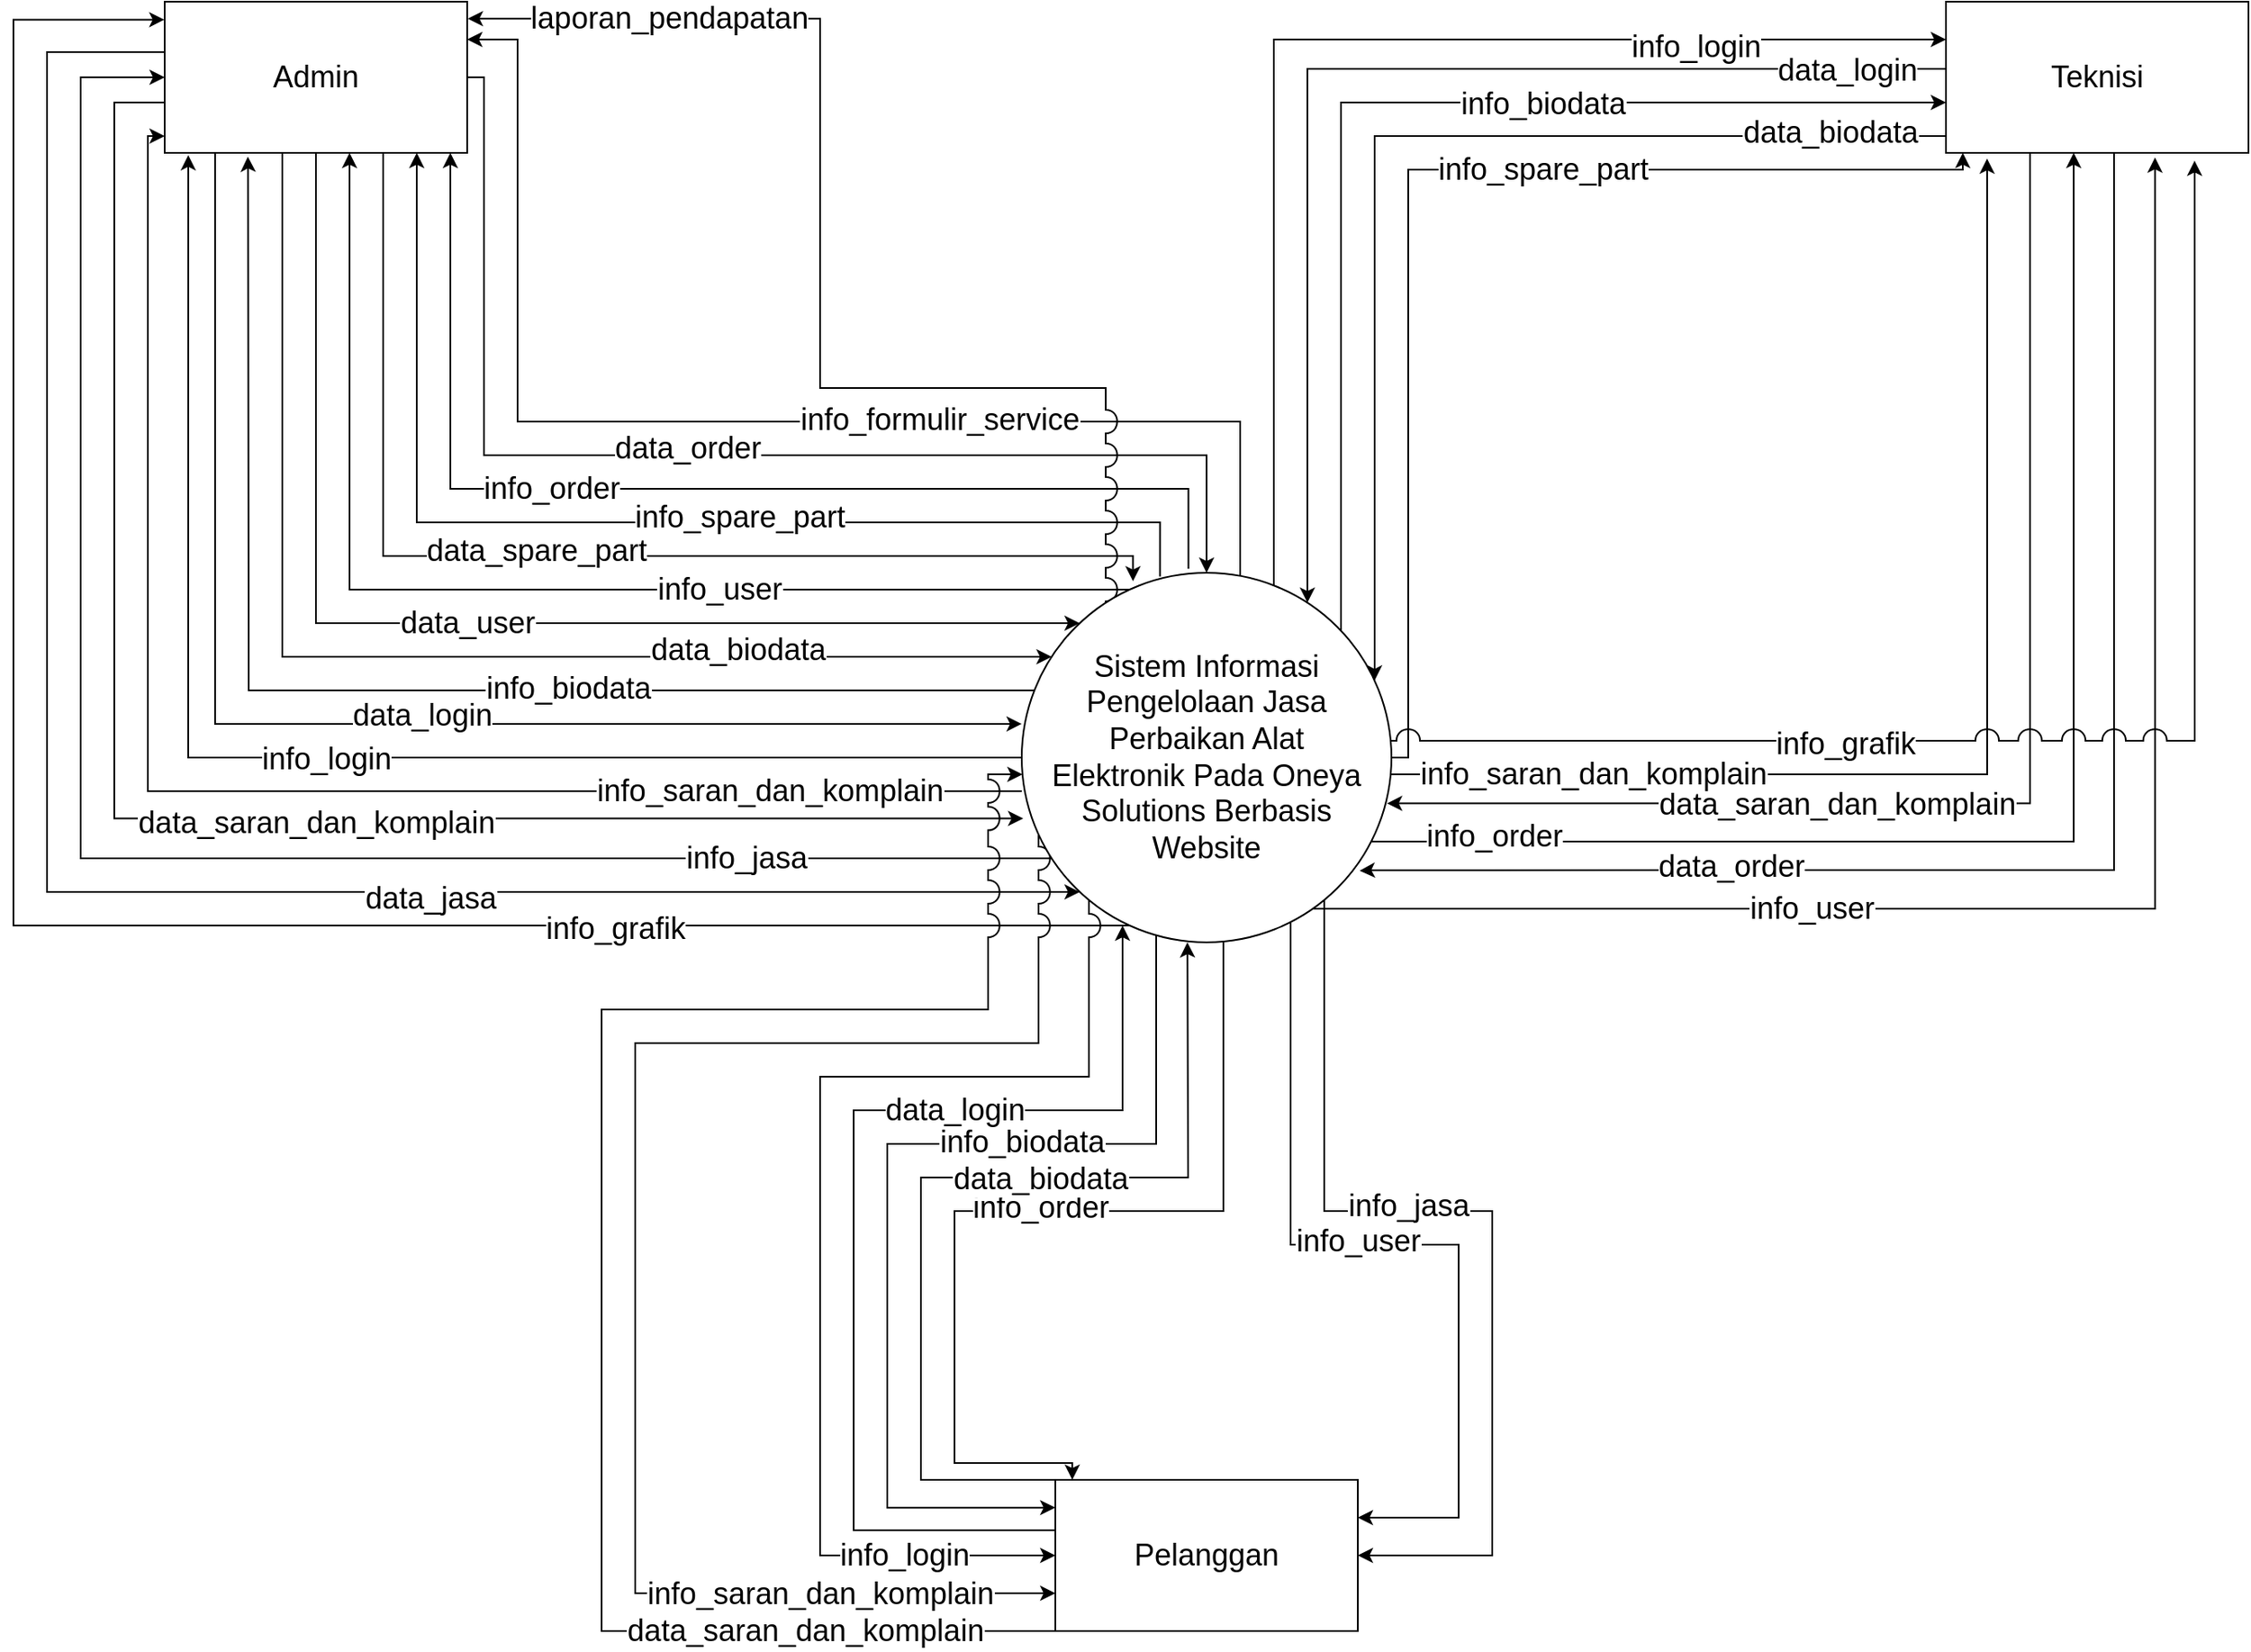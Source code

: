 <mxfile version="14.8.0" type="device"><diagram id="q8538JWmiFbDGe4J6spo" name="Page-1"><mxGraphModel dx="3176" dy="1158" grid="1" gridSize="10" guides="1" tooltips="1" connect="1" arrows="1" fold="1" page="1" pageScale="1" pageWidth="1100" pageHeight="850" math="0" shadow="0"><root><mxCell id="0"/><mxCell id="1" parent="0"/><mxCell id="-q3D0FTeQx5WPWDpRfUD-9" style="edgeStyle=orthogonalEdgeStyle;rounded=0;jumpStyle=arc;jumpSize=14;orthogonalLoop=1;jettySize=auto;html=1;fontSize=18;entryX=0;entryY=0.409;entryDx=0;entryDy=0;entryPerimeter=0;" parent="1" source="-q3D0FTeQx5WPWDpRfUD-1" target="-q3D0FTeQx5WPWDpRfUD-5" edge="1"><mxGeometry relative="1" as="geometry"><mxPoint x="540" y="470" as="targetPoint"/><Array as="points"><mxPoint x="70" y="470"/></Array></mxGeometry></mxCell><mxCell id="-q3D0FTeQx5WPWDpRfUD-10" value="data_login" style="edgeLabel;html=1;align=center;verticalAlign=middle;resizable=0;points=[];fontSize=18;" parent="-q3D0FTeQx5WPWDpRfUD-9" vertex="1" connectable="0"><mxGeometry x="0.129" y="5" relative="1" as="geometry"><mxPoint as="offset"/></mxGeometry></mxCell><mxCell id="-q3D0FTeQx5WPWDpRfUD-13" style="edgeStyle=orthogonalEdgeStyle;rounded=0;jumpStyle=arc;jumpSize=14;orthogonalLoop=1;jettySize=auto;html=1;fontSize=18;" parent="1" source="-q3D0FTeQx5WPWDpRfUD-1" target="-q3D0FTeQx5WPWDpRfUD-5" edge="1"><mxGeometry relative="1" as="geometry"><Array as="points"><mxPoint x="110" y="430"/></Array></mxGeometry></mxCell><mxCell id="-q3D0FTeQx5WPWDpRfUD-14" value="data_biodata" style="edgeLabel;html=1;align=center;verticalAlign=middle;resizable=0;points=[];fontSize=18;" parent="-q3D0FTeQx5WPWDpRfUD-13" vertex="1" connectable="0"><mxGeometry x="0.506" y="4" relative="1" as="geometry"><mxPoint as="offset"/></mxGeometry></mxCell><mxCell id="-q3D0FTeQx5WPWDpRfUD-17" style="edgeStyle=orthogonalEdgeStyle;rounded=0;jumpStyle=arc;jumpSize=14;orthogonalLoop=1;jettySize=auto;html=1;fontSize=18;" parent="1" source="-q3D0FTeQx5WPWDpRfUD-5" target="-q3D0FTeQx5WPWDpRfUD-1" edge="1"><mxGeometry relative="1" as="geometry"><Array as="points"><mxPoint x="150" y="390"/></Array></mxGeometry></mxCell><mxCell id="-q3D0FTeQx5WPWDpRfUD-18" value="info_user" style="edgeLabel;html=1;align=center;verticalAlign=middle;resizable=0;points=[];fontSize=18;" parent="-q3D0FTeQx5WPWDpRfUD-17" vertex="1" connectable="0"><mxGeometry x="0.315" y="-1" relative="1" as="geometry"><mxPoint x="219" y="12" as="offset"/></mxGeometry></mxCell><mxCell id="-q3D0FTeQx5WPWDpRfUD-19" style="edgeStyle=orthogonalEdgeStyle;rounded=0;jumpStyle=arc;jumpSize=14;orthogonalLoop=1;jettySize=auto;html=1;entryX=0.301;entryY=0.023;entryDx=0;entryDy=0;entryPerimeter=0;fontSize=18;" parent="1" source="-q3D0FTeQx5WPWDpRfUD-1" target="-q3D0FTeQx5WPWDpRfUD-5" edge="1"><mxGeometry relative="1" as="geometry"><Array as="points"><mxPoint x="170" y="370"/><mxPoint x="616" y="370"/></Array></mxGeometry></mxCell><mxCell id="-q3D0FTeQx5WPWDpRfUD-20" value="data_spare_part" style="edgeLabel;html=1;align=center;verticalAlign=middle;resizable=0;points=[];fontSize=18;" parent="-q3D0FTeQx5WPWDpRfUD-19" vertex="1" connectable="0"><mxGeometry x="-0.2" y="3" relative="1" as="geometry"><mxPoint x="50" as="offset"/></mxGeometry></mxCell><mxCell id="-q3D0FTeQx5WPWDpRfUD-21" style="edgeStyle=orthogonalEdgeStyle;rounded=0;jumpStyle=arc;jumpSize=14;orthogonalLoop=1;jettySize=auto;html=1;fontSize=18;exitX=0.374;exitY=0.01;exitDx=0;exitDy=0;exitPerimeter=0;" parent="1" source="-q3D0FTeQx5WPWDpRfUD-5" target="-q3D0FTeQx5WPWDpRfUD-1" edge="1"><mxGeometry relative="1" as="geometry"><Array as="points"><mxPoint x="632" y="350"/><mxPoint x="190" y="350"/></Array></mxGeometry></mxCell><mxCell id="-q3D0FTeQx5WPWDpRfUD-22" value="info_spare_part" style="edgeLabel;html=1;align=center;verticalAlign=middle;resizable=0;points=[];fontSize=18;" parent="-q3D0FTeQx5WPWDpRfUD-21" vertex="1" connectable="0"><mxGeometry x="-0.187" y="-3" relative="1" as="geometry"><mxPoint as="offset"/></mxGeometry></mxCell><mxCell id="-q3D0FTeQx5WPWDpRfUD-23" style="edgeStyle=orthogonalEdgeStyle;rounded=0;jumpStyle=arc;jumpSize=14;orthogonalLoop=1;jettySize=auto;html=1;fontSize=18;exitX=0.451;exitY=-0.011;exitDx=0;exitDy=0;exitPerimeter=0;" parent="1" source="-q3D0FTeQx5WPWDpRfUD-5" target="-q3D0FTeQx5WPWDpRfUD-1" edge="1"><mxGeometry relative="1" as="geometry"><Array as="points"><mxPoint x="649" y="330"/><mxPoint x="210" y="330"/></Array></mxGeometry></mxCell><mxCell id="-q3D0FTeQx5WPWDpRfUD-24" value="info_order" style="edgeLabel;html=1;align=center;verticalAlign=middle;resizable=0;points=[];fontSize=18;" parent="-q3D0FTeQx5WPWDpRfUD-23" vertex="1" connectable="0"><mxGeometry x="-0.276" y="2" relative="1" as="geometry"><mxPoint x="-179" y="-2" as="offset"/></mxGeometry></mxCell><mxCell id="-q3D0FTeQx5WPWDpRfUD-25" style="edgeStyle=orthogonalEdgeStyle;rounded=0;jumpStyle=arc;jumpSize=14;orthogonalLoop=1;jettySize=auto;html=1;entryX=0.5;entryY=0;entryDx=0;entryDy=0;fontSize=18;" parent="1" source="-q3D0FTeQx5WPWDpRfUD-1" target="-q3D0FTeQx5WPWDpRfUD-5" edge="1"><mxGeometry relative="1" as="geometry"><Array as="points"><mxPoint x="230" y="85"/><mxPoint x="230" y="310"/><mxPoint x="660" y="310"/></Array></mxGeometry></mxCell><mxCell id="-q3D0FTeQx5WPWDpRfUD-26" value="data_order" style="edgeLabel;html=1;align=center;verticalAlign=middle;resizable=0;points=[];fontSize=18;" parent="-q3D0FTeQx5WPWDpRfUD-25" vertex="1" connectable="0"><mxGeometry x="-0.087" y="4" relative="1" as="geometry"><mxPoint x="20" as="offset"/></mxGeometry></mxCell><mxCell id="-q3D0FTeQx5WPWDpRfUD-27" style="edgeStyle=orthogonalEdgeStyle;rounded=0;jumpStyle=arc;jumpSize=14;orthogonalLoop=1;jettySize=auto;html=1;fontSize=18;exitX=0;exitY=0.591;exitDx=0;exitDy=0;exitPerimeter=0;" parent="1" source="-q3D0FTeQx5WPWDpRfUD-5" target="-q3D0FTeQx5WPWDpRfUD-1" edge="1"><mxGeometry relative="1" as="geometry"><Array as="points"><mxPoint x="30" y="510"/><mxPoint x="30" y="120"/></Array></mxGeometry></mxCell><mxCell id="-q3D0FTeQx5WPWDpRfUD-28" value="info_saran_dan_komplain" style="edgeLabel;html=1;align=center;verticalAlign=middle;resizable=0;points=[];fontSize=18;" parent="-q3D0FTeQx5WPWDpRfUD-27" vertex="1" connectable="0"><mxGeometry x="0.312" y="-2" relative="1" as="geometry"><mxPoint x="368" y="83" as="offset"/></mxGeometry></mxCell><mxCell id="-q3D0FTeQx5WPWDpRfUD-29" style="edgeStyle=orthogonalEdgeStyle;rounded=0;jumpStyle=arc;jumpSize=14;orthogonalLoop=1;jettySize=auto;html=1;entryX=0.004;entryY=0.665;entryDx=0;entryDy=0;entryPerimeter=0;fontSize=18;" parent="1" source="-q3D0FTeQx5WPWDpRfUD-1" target="-q3D0FTeQx5WPWDpRfUD-5" edge="1"><mxGeometry relative="1" as="geometry"><Array as="points"><mxPoint x="10" y="100"/><mxPoint x="10" y="526"/></Array></mxGeometry></mxCell><mxCell id="-q3D0FTeQx5WPWDpRfUD-31" value="data_saran_dan_komplain" style="edgeLabel;html=1;align=center;verticalAlign=middle;resizable=0;points=[];fontSize=18;" parent="-q3D0FTeQx5WPWDpRfUD-29" vertex="1" connectable="0"><mxGeometry x="0.738" y="-2" relative="1" as="geometry"><mxPoint x="-290" as="offset"/></mxGeometry></mxCell><mxCell id="-q3D0FTeQx5WPWDpRfUD-34" style="edgeStyle=orthogonalEdgeStyle;rounded=0;jumpStyle=arc;jumpSize=14;orthogonalLoop=1;jettySize=auto;html=1;fontSize=18;" parent="1" source="-q3D0FTeQx5WPWDpRfUD-1" target="-q3D0FTeQx5WPWDpRfUD-5" edge="1"><mxGeometry relative="1" as="geometry"><Array as="points"><mxPoint x="-30" y="70"/><mxPoint x="-30" y="570"/></Array></mxGeometry></mxCell><mxCell id="-q3D0FTeQx5WPWDpRfUD-35" value="data_jasa" style="edgeLabel;html=1;align=center;verticalAlign=middle;resizable=0;points=[];fontSize=18;" parent="-q3D0FTeQx5WPWDpRfUD-34" vertex="1" connectable="0"><mxGeometry x="0.347" y="-4" relative="1" as="geometry"><mxPoint as="offset"/></mxGeometry></mxCell><mxCell id="-q3D0FTeQx5WPWDpRfUD-1" value="Admin" style="rounded=0;whiteSpace=wrap;html=1;fontSize=18;" parent="1" vertex="1"><mxGeometry x="40" y="40" width="180" height="90" as="geometry"/></mxCell><mxCell id="-q3D0FTeQx5WPWDpRfUD-44" style="edgeStyle=orthogonalEdgeStyle;rounded=0;jumpStyle=arc;jumpSize=14;orthogonalLoop=1;jettySize=auto;html=1;fontSize=18;" parent="1" source="-q3D0FTeQx5WPWDpRfUD-3" target="-q3D0FTeQx5WPWDpRfUD-5" edge="1"><mxGeometry relative="1" as="geometry"><Array as="points"><mxPoint x="720" y="80"/></Array></mxGeometry></mxCell><mxCell id="-q3D0FTeQx5WPWDpRfUD-45" value="data_login" style="edgeLabel;html=1;align=center;verticalAlign=middle;resizable=0;points=[];fontSize=18;" parent="-q3D0FTeQx5WPWDpRfUD-44" vertex="1" connectable="0"><mxGeometry x="-0.554" y="1" relative="1" as="geometry"><mxPoint x="96" as="offset"/></mxGeometry></mxCell><mxCell id="-q3D0FTeQx5WPWDpRfUD-46" style="edgeStyle=orthogonalEdgeStyle;rounded=0;jumpStyle=arc;jumpSize=14;orthogonalLoop=1;jettySize=auto;html=1;fontSize=18;" parent="1" source="-q3D0FTeQx5WPWDpRfUD-5" target="-q3D0FTeQx5WPWDpRfUD-3" edge="1"><mxGeometry relative="1" as="geometry"><Array as="points"><mxPoint x="740" y="100"/></Array></mxGeometry></mxCell><mxCell id="-q3D0FTeQx5WPWDpRfUD-47" value="info_biodata" style="edgeLabel;html=1;align=center;verticalAlign=middle;resizable=0;points=[];fontSize=18;" parent="-q3D0FTeQx5WPWDpRfUD-46" vertex="1" connectable="0"><mxGeometry x="-0.159" y="-1" relative="1" as="geometry"><mxPoint x="119" y="-30" as="offset"/></mxGeometry></mxCell><mxCell id="-q3D0FTeQx5WPWDpRfUD-48" style="edgeStyle=orthogonalEdgeStyle;rounded=0;jumpStyle=arc;jumpSize=14;orthogonalLoop=1;jettySize=auto;html=1;fontSize=18;" parent="1" source="-q3D0FTeQx5WPWDpRfUD-3" target="-q3D0FTeQx5WPWDpRfUD-5" edge="1"><mxGeometry relative="1" as="geometry"><Array as="points"><mxPoint x="760" y="120"/></Array></mxGeometry></mxCell><mxCell id="-q3D0FTeQx5WPWDpRfUD-49" value="data_biodata" style="edgeLabel;html=1;align=center;verticalAlign=middle;resizable=0;points=[];fontSize=18;" parent="-q3D0FTeQx5WPWDpRfUD-48" vertex="1" connectable="0"><mxGeometry x="-0.08" y="-2" relative="1" as="geometry"><mxPoint x="236" as="offset"/></mxGeometry></mxCell><mxCell id="-q3D0FTeQx5WPWDpRfUD-55" style="edgeStyle=orthogonalEdgeStyle;rounded=0;jumpStyle=arc;jumpSize=14;orthogonalLoop=1;jettySize=auto;html=1;fontSize=18;entryX=0.988;entryY=0.624;entryDx=0;entryDy=0;entryPerimeter=0;" parent="1" source="-q3D0FTeQx5WPWDpRfUD-3" target="-q3D0FTeQx5WPWDpRfUD-5" edge="1"><mxGeometry relative="1" as="geometry"><mxPoint x="780" y="540" as="targetPoint"/><Array as="points"><mxPoint x="1150" y="517"/></Array></mxGeometry></mxCell><mxCell id="-q3D0FTeQx5WPWDpRfUD-56" value="data_saran_dan_komplain" style="edgeLabel;html=1;align=center;verticalAlign=middle;resizable=0;points=[];fontSize=18;" parent="-q3D0FTeQx5WPWDpRfUD-55" vertex="1" connectable="0"><mxGeometry x="0.306" relative="1" as="geometry"><mxPoint as="offset"/></mxGeometry></mxCell><mxCell id="-q3D0FTeQx5WPWDpRfUD-59" style="edgeStyle=orthogonalEdgeStyle;rounded=0;jumpStyle=arc;jumpSize=14;orthogonalLoop=1;jettySize=auto;html=1;entryX=0.914;entryY=0.806;entryDx=0;entryDy=0;entryPerimeter=0;fontSize=18;" parent="1" source="-q3D0FTeQx5WPWDpRfUD-3" target="-q3D0FTeQx5WPWDpRfUD-5" edge="1"><mxGeometry relative="1" as="geometry"><Array as="points"><mxPoint x="1200" y="557"/><mxPoint x="760" y="557"/></Array></mxGeometry></mxCell><mxCell id="-q3D0FTeQx5WPWDpRfUD-60" value="data_order" style="edgeLabel;html=1;align=center;verticalAlign=middle;resizable=0;points=[];fontSize=18;" parent="-q3D0FTeQx5WPWDpRfUD-59" vertex="1" connectable="0"><mxGeometry x="0.496" y="-2" relative="1" as="geometry"><mxPoint as="offset"/></mxGeometry></mxCell><mxCell id="-q3D0FTeQx5WPWDpRfUD-3" value="Teknisi" style="rounded=0;whiteSpace=wrap;html=1;fontSize=18;" parent="1" vertex="1"><mxGeometry x="1100" y="40" width="180" height="90" as="geometry"/></mxCell><mxCell id="-q3D0FTeQx5WPWDpRfUD-7" style="edgeStyle=orthogonalEdgeStyle;rounded=0;orthogonalLoop=1;jettySize=auto;html=1;entryX=0.078;entryY=1.015;entryDx=0;entryDy=0;entryPerimeter=0;fontSize=18;jumpStyle=arc;jumpSize=14;" parent="1" source="-q3D0FTeQx5WPWDpRfUD-5" target="-q3D0FTeQx5WPWDpRfUD-1" edge="1"><mxGeometry relative="1" as="geometry"/></mxCell><mxCell id="-q3D0FTeQx5WPWDpRfUD-8" value="info_login" style="edgeLabel;html=1;align=center;verticalAlign=middle;resizable=0;points=[];fontSize=18;" parent="-q3D0FTeQx5WPWDpRfUD-7" vertex="1" connectable="0"><mxGeometry x="-0.03" y="1" relative="1" as="geometry"><mxPoint as="offset"/></mxGeometry></mxCell><mxCell id="-q3D0FTeQx5WPWDpRfUD-11" style="edgeStyle=orthogonalEdgeStyle;rounded=0;jumpStyle=arc;jumpSize=14;orthogonalLoop=1;jettySize=auto;html=1;fontSize=18;entryX=0.275;entryY=1.025;entryDx=0;entryDy=0;entryPerimeter=0;" parent="1" source="-q3D0FTeQx5WPWDpRfUD-5" target="-q3D0FTeQx5WPWDpRfUD-1" edge="1"><mxGeometry relative="1" as="geometry"><mxPoint x="100" y="160" as="targetPoint"/><Array as="points"><mxPoint x="90" y="450"/><mxPoint x="90" y="160"/></Array></mxGeometry></mxCell><mxCell id="-q3D0FTeQx5WPWDpRfUD-12" value="info_biodata" style="edgeLabel;html=1;align=center;verticalAlign=middle;resizable=0;points=[];fontSize=18;" parent="-q3D0FTeQx5WPWDpRfUD-11" vertex="1" connectable="0"><mxGeometry x="-0.257" y="-1" relative="1" as="geometry"><mxPoint x="14" as="offset"/></mxGeometry></mxCell><mxCell id="-q3D0FTeQx5WPWDpRfUD-15" style="edgeStyle=orthogonalEdgeStyle;rounded=0;jumpStyle=arc;jumpSize=14;orthogonalLoop=1;jettySize=auto;html=1;fontSize=18;exitX=0.5;exitY=1;exitDx=0;exitDy=0;" parent="1" source="-q3D0FTeQx5WPWDpRfUD-1" target="-q3D0FTeQx5WPWDpRfUD-5" edge="1"><mxGeometry relative="1" as="geometry"><Array as="points"><mxPoint x="130" y="410"/></Array></mxGeometry></mxCell><mxCell id="-q3D0FTeQx5WPWDpRfUD-16" value="data_user" style="edgeLabel;html=1;align=center;verticalAlign=middle;resizable=0;points=[];fontSize=18;" parent="-q3D0FTeQx5WPWDpRfUD-15" vertex="1" connectable="0"><mxGeometry x="-0.171" y="-4" relative="1" as="geometry"><mxPoint x="65" y="-4" as="offset"/></mxGeometry></mxCell><mxCell id="-q3D0FTeQx5WPWDpRfUD-32" style="edgeStyle=orthogonalEdgeStyle;rounded=0;jumpStyle=arc;jumpSize=14;orthogonalLoop=1;jettySize=auto;html=1;entryX=0;entryY=0.5;entryDx=0;entryDy=0;fontSize=18;" parent="1" source="-q3D0FTeQx5WPWDpRfUD-5" target="-q3D0FTeQx5WPWDpRfUD-1" edge="1"><mxGeometry relative="1" as="geometry"><Array as="points"><mxPoint x="-10" y="550"/><mxPoint x="-10" y="85"/></Array></mxGeometry></mxCell><mxCell id="-q3D0FTeQx5WPWDpRfUD-33" value="info_jasa" style="edgeLabel;html=1;align=center;verticalAlign=middle;resizable=0;points=[];fontSize=18;" parent="-q3D0FTeQx5WPWDpRfUD-32" vertex="1" connectable="0"><mxGeometry x="-0.667" relative="1" as="geometry"><mxPoint as="offset"/></mxGeometry></mxCell><mxCell id="-q3D0FTeQx5WPWDpRfUD-36" style="edgeStyle=orthogonalEdgeStyle;rounded=0;jumpStyle=arc;jumpSize=14;orthogonalLoop=1;jettySize=auto;html=1;entryX=-0.001;entryY=0.119;entryDx=0;entryDy=0;entryPerimeter=0;fontSize=18;" parent="1" source="-q3D0FTeQx5WPWDpRfUD-5" target="-q3D0FTeQx5WPWDpRfUD-1" edge="1"><mxGeometry relative="1" as="geometry"><Array as="points"><mxPoint x="-50" y="590"/><mxPoint x="-50" y="51"/></Array></mxGeometry></mxCell><mxCell id="-q3D0FTeQx5WPWDpRfUD-37" value="info_grafik" style="edgeLabel;html=1;align=center;verticalAlign=middle;resizable=0;points=[];fontSize=18;" parent="-q3D0FTeQx5WPWDpRfUD-36" vertex="1" connectable="0"><mxGeometry x="-0.528" y="2" relative="1" as="geometry"><mxPoint x="-1" as="offset"/></mxGeometry></mxCell><mxCell id="-q3D0FTeQx5WPWDpRfUD-38" style="edgeStyle=orthogonalEdgeStyle;rounded=0;jumpStyle=arc;jumpSize=14;orthogonalLoop=1;jettySize=auto;html=1;entryX=1;entryY=0.25;entryDx=0;entryDy=0;fontSize=18;" parent="1" source="-q3D0FTeQx5WPWDpRfUD-5" target="-q3D0FTeQx5WPWDpRfUD-1" edge="1"><mxGeometry relative="1" as="geometry"><Array as="points"><mxPoint x="680" y="290"/><mxPoint x="250" y="290"/><mxPoint x="250" y="63"/></Array></mxGeometry></mxCell><mxCell id="-q3D0FTeQx5WPWDpRfUD-39" value="info_formulir_service" style="edgeLabel;html=1;align=center;verticalAlign=middle;resizable=0;points=[];fontSize=18;" parent="-q3D0FTeQx5WPWDpRfUD-38" vertex="1" connectable="0"><mxGeometry x="-0.177" y="-1" relative="1" as="geometry"><mxPoint x="49" as="offset"/></mxGeometry></mxCell><mxCell id="-q3D0FTeQx5WPWDpRfUD-40" style="edgeStyle=orthogonalEdgeStyle;rounded=0;jumpStyle=arc;jumpSize=14;orthogonalLoop=1;jettySize=auto;html=1;entryX=0;entryY=0.25;entryDx=0;entryDy=0;fontSize=18;" parent="1" source="-q3D0FTeQx5WPWDpRfUD-5" target="-q3D0FTeQx5WPWDpRfUD-3" edge="1"><mxGeometry relative="1" as="geometry"><Array as="points"><mxPoint x="700" y="63"/></Array></mxGeometry></mxCell><mxCell id="-q3D0FTeQx5WPWDpRfUD-41" value="info_login" style="edgeLabel;html=1;align=center;verticalAlign=middle;resizable=0;points=[];fontSize=18;" parent="-q3D0FTeQx5WPWDpRfUD-40" vertex="1" connectable="0"><mxGeometry x="0.295" y="-4" relative="1" as="geometry"><mxPoint x="106" as="offset"/></mxGeometry></mxCell><mxCell id="-q3D0FTeQx5WPWDpRfUD-50" style="edgeStyle=orthogonalEdgeStyle;rounded=0;jumpStyle=arc;jumpSize=14;orthogonalLoop=1;jettySize=auto;html=1;fontSize=18;" parent="1" source="-q3D0FTeQx5WPWDpRfUD-5" target="-q3D0FTeQx5WPWDpRfUD-3" edge="1"><mxGeometry relative="1" as="geometry"><Array as="points"><mxPoint x="780" y="490"/><mxPoint x="780" y="140"/><mxPoint x="1110" y="140"/></Array></mxGeometry></mxCell><mxCell id="-q3D0FTeQx5WPWDpRfUD-51" value="info_spare_part" style="edgeLabel;html=1;align=center;verticalAlign=middle;resizable=0;points=[];fontSize=18;" parent="-q3D0FTeQx5WPWDpRfUD-50" vertex="1" connectable="0"><mxGeometry x="0.037" relative="1" as="geometry"><mxPoint x="77" as="offset"/></mxGeometry></mxCell><mxCell id="-q3D0FTeQx5WPWDpRfUD-53" style="edgeStyle=orthogonalEdgeStyle;rounded=0;jumpStyle=arc;jumpSize=14;orthogonalLoop=1;jettySize=auto;html=1;entryX=0.136;entryY=1.038;entryDx=0;entryDy=0;entryPerimeter=0;fontSize=18;" parent="1" source="-q3D0FTeQx5WPWDpRfUD-5" target="-q3D0FTeQx5WPWDpRfUD-3" edge="1"><mxGeometry relative="1" as="geometry"><Array as="points"><mxPoint x="1125" y="500"/></Array></mxGeometry></mxCell><mxCell id="-q3D0FTeQx5WPWDpRfUD-54" value="info_saran_dan_komplain" style="edgeLabel;html=1;align=center;verticalAlign=middle;resizable=0;points=[];fontSize=18;" parent="-q3D0FTeQx5WPWDpRfUD-53" vertex="1" connectable="0"><mxGeometry x="-0.8" y="-2" relative="1" as="geometry"><mxPoint x="48" y="-2" as="offset"/></mxGeometry></mxCell><mxCell id="-q3D0FTeQx5WPWDpRfUD-57" style="edgeStyle=orthogonalEdgeStyle;rounded=0;jumpStyle=arc;jumpSize=14;orthogonalLoop=1;jettySize=auto;html=1;fontSize=18;" parent="1" source="-q3D0FTeQx5WPWDpRfUD-5" target="-q3D0FTeQx5WPWDpRfUD-3" edge="1"><mxGeometry relative="1" as="geometry"><Array as="points"><mxPoint x="1176" y="540"/></Array></mxGeometry></mxCell><mxCell id="-q3D0FTeQx5WPWDpRfUD-58" value="info_order" style="edgeLabel;html=1;align=center;verticalAlign=middle;resizable=0;points=[];fontSize=18;" parent="-q3D0FTeQx5WPWDpRfUD-57" vertex="1" connectable="0"><mxGeometry x="-0.902" y="3" relative="1" as="geometry"><mxPoint x="32" as="offset"/></mxGeometry></mxCell><mxCell id="-q3D0FTeQx5WPWDpRfUD-61" style="edgeStyle=orthogonalEdgeStyle;rounded=0;jumpStyle=arc;jumpSize=14;orthogonalLoop=1;jettySize=auto;html=1;entryX=0.691;entryY=1.031;entryDx=0;entryDy=0;entryPerimeter=0;fontSize=18;" parent="1" source="-q3D0FTeQx5WPWDpRfUD-5" target="-q3D0FTeQx5WPWDpRfUD-3" edge="1"><mxGeometry relative="1" as="geometry"><Array as="points"><mxPoint x="1224" y="580"/></Array></mxGeometry></mxCell><mxCell id="-q3D0FTeQx5WPWDpRfUD-62" value="info_user" style="edgeLabel;html=1;align=center;verticalAlign=middle;resizable=0;points=[];fontSize=18;" parent="-q3D0FTeQx5WPWDpRfUD-61" vertex="1" connectable="0"><mxGeometry x="-0.404" y="-3" relative="1" as="geometry"><mxPoint x="14" y="-3" as="offset"/></mxGeometry></mxCell><mxCell id="-q3D0FTeQx5WPWDpRfUD-63" style="edgeStyle=orthogonalEdgeStyle;rounded=0;jumpStyle=arc;jumpSize=14;orthogonalLoop=1;jettySize=auto;html=1;entryX=0.822;entryY=1.052;entryDx=0;entryDy=0;entryPerimeter=0;fontSize=18;" parent="1" source="-q3D0FTeQx5WPWDpRfUD-5" target="-q3D0FTeQx5WPWDpRfUD-3" edge="1"><mxGeometry relative="1" as="geometry"><Array as="points"><mxPoint x="1248" y="480"/></Array></mxGeometry></mxCell><mxCell id="-q3D0FTeQx5WPWDpRfUD-64" value="info_grafik" style="edgeLabel;html=1;align=center;verticalAlign=middle;resizable=0;points=[];fontSize=18;" parent="-q3D0FTeQx5WPWDpRfUD-63" vertex="1" connectable="0"><mxGeometry x="-0.366" y="-2" relative="1" as="geometry"><mxPoint x="9" as="offset"/></mxGeometry></mxCell><mxCell id="-q3D0FTeQx5WPWDpRfUD-65" style="edgeStyle=orthogonalEdgeStyle;rounded=0;jumpStyle=arc;jumpSize=14;orthogonalLoop=1;jettySize=auto;html=1;entryX=0;entryY=0.5;entryDx=0;entryDy=0;fontSize=18;" parent="1" source="-q3D0FTeQx5WPWDpRfUD-5" target="-q3D0FTeQx5WPWDpRfUD-6" edge="1"><mxGeometry relative="1" as="geometry"><Array as="points"><mxPoint x="590" y="680"/><mxPoint x="430" y="680"/><mxPoint x="430" y="965"/></Array></mxGeometry></mxCell><mxCell id="-q3D0FTeQx5WPWDpRfUD-66" value="info_login" style="edgeLabel;html=1;align=center;verticalAlign=middle;resizable=0;points=[];fontSize=18;" parent="-q3D0FTeQx5WPWDpRfUD-65" vertex="1" connectable="0"><mxGeometry x="0.659" y="1" relative="1" as="geometry"><mxPoint x="27" y="1" as="offset"/></mxGeometry></mxCell><mxCell id="-q3D0FTeQx5WPWDpRfUD-69" style="edgeStyle=orthogonalEdgeStyle;rounded=0;jumpStyle=arc;jumpSize=14;orthogonalLoop=1;jettySize=auto;html=1;entryX=0;entryY=0.184;entryDx=0;entryDy=0;entryPerimeter=0;fontSize=18;" parent="1" source="-q3D0FTeQx5WPWDpRfUD-5" target="-q3D0FTeQx5WPWDpRfUD-6" edge="1"><mxGeometry relative="1" as="geometry"><Array as="points"><mxPoint x="630" y="720"/><mxPoint x="470" y="720"/><mxPoint x="470" y="937"/></Array></mxGeometry></mxCell><mxCell id="-q3D0FTeQx5WPWDpRfUD-70" value="info_biodata" style="edgeLabel;html=1;align=center;verticalAlign=middle;resizable=0;points=[];fontSize=18;" parent="-q3D0FTeQx5WPWDpRfUD-69" vertex="1" connectable="0"><mxGeometry x="-0.204" y="-1" relative="1" as="geometry"><mxPoint x="35" as="offset"/></mxGeometry></mxCell><mxCell id="-q3D0FTeQx5WPWDpRfUD-73" style="edgeStyle=orthogonalEdgeStyle;rounded=0;jumpStyle=arc;jumpSize=14;orthogonalLoop=1;jettySize=auto;html=1;entryX=0.056;entryY=0;entryDx=0;entryDy=0;entryPerimeter=0;fontSize=18;" parent="1" source="-q3D0FTeQx5WPWDpRfUD-5" target="-q3D0FTeQx5WPWDpRfUD-6" edge="1"><mxGeometry relative="1" as="geometry"><Array as="points"><mxPoint x="670" y="760"/><mxPoint x="510" y="760"/><mxPoint x="510" y="910"/><mxPoint x="580" y="910"/></Array></mxGeometry></mxCell><mxCell id="-q3D0FTeQx5WPWDpRfUD-74" value="info_order" style="edgeLabel;html=1;align=center;verticalAlign=middle;resizable=0;points=[];fontSize=18;" parent="-q3D0FTeQx5WPWDpRfUD-73" vertex="1" connectable="0"><mxGeometry x="0.028" y="-2" relative="1" as="geometry"><mxPoint x="13" as="offset"/></mxGeometry></mxCell><mxCell id="-q3D0FTeQx5WPWDpRfUD-77" style="edgeStyle=orthogonalEdgeStyle;rounded=0;jumpStyle=arc;jumpSize=14;orthogonalLoop=1;jettySize=auto;html=1;entryX=1;entryY=0.25;entryDx=0;entryDy=0;fontSize=18;" parent="1" source="-q3D0FTeQx5WPWDpRfUD-5" target="-q3D0FTeQx5WPWDpRfUD-6" edge="1"><mxGeometry relative="1" as="geometry"><Array as="points"><mxPoint x="710" y="780"/><mxPoint x="810" y="780"/><mxPoint x="810" y="943"/></Array></mxGeometry></mxCell><mxCell id="-q3D0FTeQx5WPWDpRfUD-78" value="info_user" style="edgeLabel;html=1;align=center;verticalAlign=middle;resizable=0;points=[];fontSize=18;" parent="-q3D0FTeQx5WPWDpRfUD-77" vertex="1" connectable="0"><mxGeometry x="-0.149" y="2" relative="1" as="geometry"><mxPoint x="13" as="offset"/></mxGeometry></mxCell><mxCell id="-q3D0FTeQx5WPWDpRfUD-79" style="edgeStyle=orthogonalEdgeStyle;rounded=0;jumpStyle=arc;jumpSize=14;orthogonalLoop=1;jettySize=auto;html=1;entryX=1;entryY=0.5;entryDx=0;entryDy=0;fontSize=18;" parent="1" source="-q3D0FTeQx5WPWDpRfUD-5" target="-q3D0FTeQx5WPWDpRfUD-6" edge="1"><mxGeometry relative="1" as="geometry"><Array as="points"><mxPoint x="730" y="760"/><mxPoint x="830" y="760"/><mxPoint x="830" y="965"/></Array></mxGeometry></mxCell><mxCell id="-q3D0FTeQx5WPWDpRfUD-80" value="info_jasa" style="edgeLabel;html=1;align=center;verticalAlign=middle;resizable=0;points=[];fontSize=18;" parent="-q3D0FTeQx5WPWDpRfUD-79" vertex="1" connectable="0"><mxGeometry x="-0.228" y="3" relative="1" as="geometry"><mxPoint x="15" as="offset"/></mxGeometry></mxCell><mxCell id="-q3D0FTeQx5WPWDpRfUD-83" style="edgeStyle=orthogonalEdgeStyle;rounded=0;jumpStyle=arc;jumpSize=14;orthogonalLoop=1;jettySize=auto;html=1;entryX=0;entryY=0.75;entryDx=0;entryDy=0;fontSize=18;" parent="1" source="-q3D0FTeQx5WPWDpRfUD-5" target="-q3D0FTeQx5WPWDpRfUD-6" edge="1"><mxGeometry relative="1" as="geometry"><Array as="points"><mxPoint x="560" y="660"/><mxPoint x="320" y="660"/><mxPoint x="320" y="988"/></Array></mxGeometry></mxCell><mxCell id="-q3D0FTeQx5WPWDpRfUD-84" value="info_saran_dan_komplain" style="edgeLabel;html=1;align=center;verticalAlign=middle;resizable=0;points=[];fontSize=18;" parent="-q3D0FTeQx5WPWDpRfUD-83" vertex="1" connectable="0"><mxGeometry x="0.626" y="1" relative="1" as="geometry"><mxPoint x="36" y="1" as="offset"/></mxGeometry></mxCell><mxCell id="ZUNyB6ku3JR7iuF88Fm8-1" style="edgeStyle=orthogonalEdgeStyle;rounded=0;orthogonalLoop=1;jettySize=auto;html=1;jumpStyle=arc;jumpSize=14;entryX=1.002;entryY=0.112;entryDx=0;entryDy=0;entryPerimeter=0;fontSize=18;" parent="1" source="-q3D0FTeQx5WPWDpRfUD-5" target="-q3D0FTeQx5WPWDpRfUD-1" edge="1"><mxGeometry relative="1" as="geometry"><Array as="points"><mxPoint x="600" y="270"/><mxPoint x="430" y="270"/><mxPoint x="430" y="50"/></Array></mxGeometry></mxCell><mxCell id="ZUNyB6ku3JR7iuF88Fm8-2" value="laporan_pendapatan" style="edgeLabel;html=1;align=center;verticalAlign=middle;resizable=0;points=[];fontSize=18;" parent="ZUNyB6ku3JR7iuF88Fm8-1" vertex="1" connectable="0"><mxGeometry x="-0.255" y="-1" relative="1" as="geometry"><mxPoint x="-117" y="-219" as="offset"/></mxGeometry></mxCell><mxCell id="-q3D0FTeQx5WPWDpRfUD-5" value="Sistem Informasi Pengelolaan Jasa Perbaikan Alat Elektronik Pada Oneya Solutions Berbasis Website" style="ellipse;whiteSpace=wrap;html=1;aspect=fixed;fontSize=18;spacing=13;" parent="1" vertex="1"><mxGeometry x="550" y="380" width="220" height="220" as="geometry"/></mxCell><mxCell id="-q3D0FTeQx5WPWDpRfUD-67" style="edgeStyle=orthogonalEdgeStyle;rounded=0;jumpStyle=arc;jumpSize=14;orthogonalLoop=1;jettySize=auto;html=1;fontSize=18;" parent="1" source="-q3D0FTeQx5WPWDpRfUD-6" edge="1"><mxGeometry relative="1" as="geometry"><mxPoint x="610" y="590" as="targetPoint"/><Array as="points"><mxPoint x="450" y="950"/><mxPoint x="450" y="700"/><mxPoint x="610" y="700"/><mxPoint x="610" y="600"/></Array></mxGeometry></mxCell><mxCell id="-q3D0FTeQx5WPWDpRfUD-68" value="data_login" style="edgeLabel;html=1;align=center;verticalAlign=middle;resizable=0;points=[];fontSize=18;" parent="-q3D0FTeQx5WPWDpRfUD-67" vertex="1" connectable="0"><mxGeometry x="-0.731" y="1" relative="1" as="geometry"><mxPoint x="26" y="-251" as="offset"/></mxGeometry></mxCell><mxCell id="-q3D0FTeQx5WPWDpRfUD-71" style="edgeStyle=orthogonalEdgeStyle;rounded=0;jumpStyle=arc;jumpSize=14;orthogonalLoop=1;jettySize=auto;html=1;entryX=0.448;entryY=1;entryDx=0;entryDy=0;fontSize=18;entryPerimeter=0;" parent="1" source="-q3D0FTeQx5WPWDpRfUD-6" target="-q3D0FTeQx5WPWDpRfUD-5" edge="1"><mxGeometry relative="1" as="geometry"><Array as="points"><mxPoint x="490" y="920"/><mxPoint x="490" y="740"/><mxPoint x="649" y="740"/><mxPoint x="649" y="640"/></Array></mxGeometry></mxCell><mxCell id="-q3D0FTeQx5WPWDpRfUD-72" value="data_biodata" style="edgeLabel;html=1;align=center;verticalAlign=middle;resizable=0;points=[];fontSize=18;" parent="-q3D0FTeQx5WPWDpRfUD-71" vertex="1" connectable="0"><mxGeometry x="0.075" y="-1" relative="1" as="geometry"><mxPoint x="30" as="offset"/></mxGeometry></mxCell><mxCell id="-q3D0FTeQx5WPWDpRfUD-85" style="edgeStyle=orthogonalEdgeStyle;rounded=0;jumpStyle=arc;jumpSize=14;orthogonalLoop=1;jettySize=auto;html=1;fontSize=18;" parent="1" source="-q3D0FTeQx5WPWDpRfUD-6" target="-q3D0FTeQx5WPWDpRfUD-5" edge="1"><mxGeometry relative="1" as="geometry"><Array as="points"><mxPoint x="300" y="1010"/><mxPoint x="300" y="640"/><mxPoint x="530" y="640"/><mxPoint x="530" y="500"/></Array></mxGeometry></mxCell><mxCell id="-q3D0FTeQx5WPWDpRfUD-86" value="data_saran_dan_komplain" style="edgeLabel;html=1;align=center;verticalAlign=middle;resizable=0;points=[];fontSize=18;" parent="-q3D0FTeQx5WPWDpRfUD-85" vertex="1" connectable="0"><mxGeometry x="-0.566" y="-3" relative="1" as="geometry"><mxPoint x="74" y="3" as="offset"/></mxGeometry></mxCell><mxCell id="-q3D0FTeQx5WPWDpRfUD-6" value="Pelanggan" style="rounded=0;whiteSpace=wrap;html=1;fontSize=18;" parent="1" vertex="1"><mxGeometry x="570" y="920" width="180" height="90" as="geometry"/></mxCell><mxCell id="-q3D0FTeQx5WPWDpRfUD-30" value="&amp;nbsp; &amp;nbsp;" style="text;html=1;align=center;verticalAlign=middle;resizable=0;points=[];autosize=1;strokeColor=none;fontSize=18;" parent="1" vertex="1"><mxGeometry x="445" y="225" width="30" height="30" as="geometry"/></mxCell></root></mxGraphModel></diagram></mxfile>